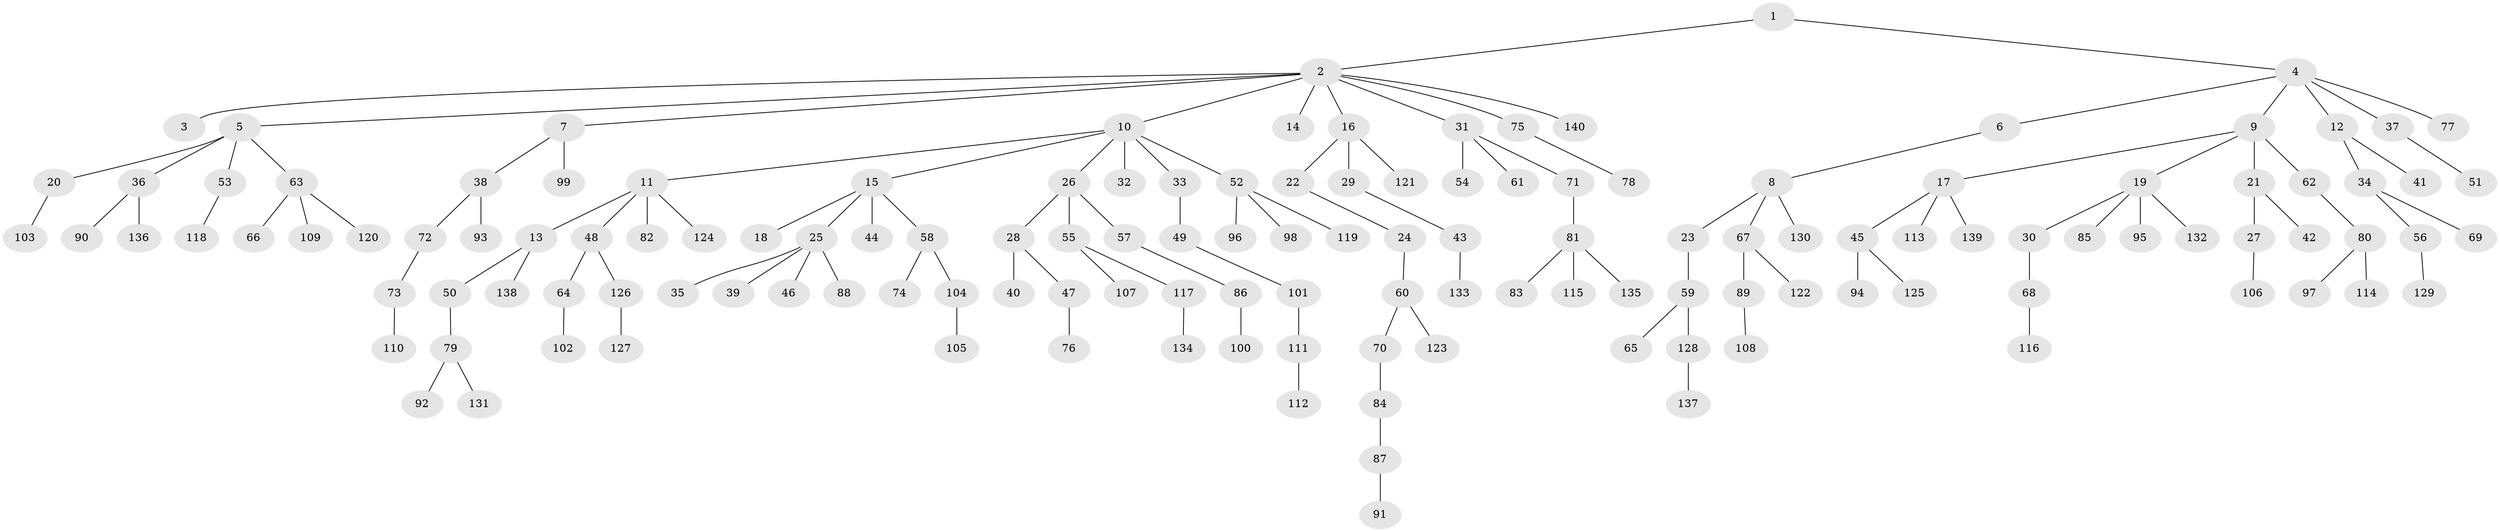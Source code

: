 // coarse degree distribution, {1: 0.7678571428571429, 2: 0.16071428571428573, 4: 0.03571428571428571, 16: 0.017857142857142856, 25: 0.017857142857142856}
// Generated by graph-tools (version 1.1) at 2025/55/03/04/25 21:55:39]
// undirected, 140 vertices, 139 edges
graph export_dot {
graph [start="1"]
  node [color=gray90,style=filled];
  1;
  2;
  3;
  4;
  5;
  6;
  7;
  8;
  9;
  10;
  11;
  12;
  13;
  14;
  15;
  16;
  17;
  18;
  19;
  20;
  21;
  22;
  23;
  24;
  25;
  26;
  27;
  28;
  29;
  30;
  31;
  32;
  33;
  34;
  35;
  36;
  37;
  38;
  39;
  40;
  41;
  42;
  43;
  44;
  45;
  46;
  47;
  48;
  49;
  50;
  51;
  52;
  53;
  54;
  55;
  56;
  57;
  58;
  59;
  60;
  61;
  62;
  63;
  64;
  65;
  66;
  67;
  68;
  69;
  70;
  71;
  72;
  73;
  74;
  75;
  76;
  77;
  78;
  79;
  80;
  81;
  82;
  83;
  84;
  85;
  86;
  87;
  88;
  89;
  90;
  91;
  92;
  93;
  94;
  95;
  96;
  97;
  98;
  99;
  100;
  101;
  102;
  103;
  104;
  105;
  106;
  107;
  108;
  109;
  110;
  111;
  112;
  113;
  114;
  115;
  116;
  117;
  118;
  119;
  120;
  121;
  122;
  123;
  124;
  125;
  126;
  127;
  128;
  129;
  130;
  131;
  132;
  133;
  134;
  135;
  136;
  137;
  138;
  139;
  140;
  1 -- 2;
  1 -- 4;
  2 -- 3;
  2 -- 5;
  2 -- 7;
  2 -- 10;
  2 -- 14;
  2 -- 16;
  2 -- 31;
  2 -- 75;
  2 -- 140;
  4 -- 6;
  4 -- 9;
  4 -- 12;
  4 -- 37;
  4 -- 77;
  5 -- 20;
  5 -- 36;
  5 -- 53;
  5 -- 63;
  6 -- 8;
  7 -- 38;
  7 -- 99;
  8 -- 23;
  8 -- 67;
  8 -- 130;
  9 -- 17;
  9 -- 19;
  9 -- 21;
  9 -- 62;
  10 -- 11;
  10 -- 15;
  10 -- 26;
  10 -- 32;
  10 -- 33;
  10 -- 52;
  11 -- 13;
  11 -- 48;
  11 -- 82;
  11 -- 124;
  12 -- 34;
  12 -- 41;
  13 -- 50;
  13 -- 138;
  15 -- 18;
  15 -- 25;
  15 -- 44;
  15 -- 58;
  16 -- 22;
  16 -- 29;
  16 -- 121;
  17 -- 45;
  17 -- 113;
  17 -- 139;
  19 -- 30;
  19 -- 85;
  19 -- 95;
  19 -- 132;
  20 -- 103;
  21 -- 27;
  21 -- 42;
  22 -- 24;
  23 -- 59;
  24 -- 60;
  25 -- 35;
  25 -- 39;
  25 -- 46;
  25 -- 88;
  26 -- 28;
  26 -- 55;
  26 -- 57;
  27 -- 106;
  28 -- 40;
  28 -- 47;
  29 -- 43;
  30 -- 68;
  31 -- 54;
  31 -- 61;
  31 -- 71;
  33 -- 49;
  34 -- 56;
  34 -- 69;
  36 -- 90;
  36 -- 136;
  37 -- 51;
  38 -- 72;
  38 -- 93;
  43 -- 133;
  45 -- 94;
  45 -- 125;
  47 -- 76;
  48 -- 64;
  48 -- 126;
  49 -- 101;
  50 -- 79;
  52 -- 96;
  52 -- 98;
  52 -- 119;
  53 -- 118;
  55 -- 107;
  55 -- 117;
  56 -- 129;
  57 -- 86;
  58 -- 74;
  58 -- 104;
  59 -- 65;
  59 -- 128;
  60 -- 70;
  60 -- 123;
  62 -- 80;
  63 -- 66;
  63 -- 109;
  63 -- 120;
  64 -- 102;
  67 -- 89;
  67 -- 122;
  68 -- 116;
  70 -- 84;
  71 -- 81;
  72 -- 73;
  73 -- 110;
  75 -- 78;
  79 -- 92;
  79 -- 131;
  80 -- 97;
  80 -- 114;
  81 -- 83;
  81 -- 115;
  81 -- 135;
  84 -- 87;
  86 -- 100;
  87 -- 91;
  89 -- 108;
  101 -- 111;
  104 -- 105;
  111 -- 112;
  117 -- 134;
  126 -- 127;
  128 -- 137;
}
